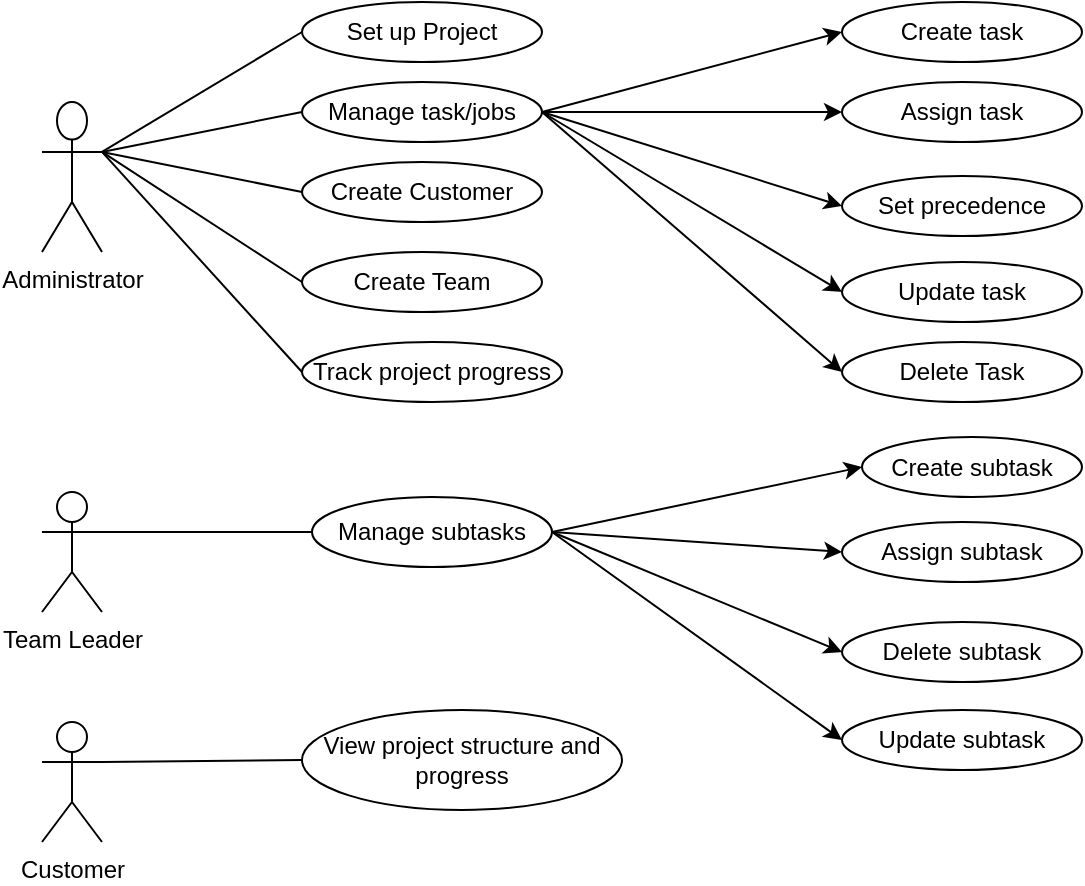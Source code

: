 <mxfile version="14.8.3" type="github">
  <diagram id="X79nRQAjbg-QzMQPorSG" name="Page-1">
    <mxGraphModel dx="808" dy="522" grid="1" gridSize="10" guides="1" tooltips="1" connect="1" arrows="1" fold="1" page="1" pageScale="1" pageWidth="850" pageHeight="1100" math="0" shadow="0">
      <root>
        <mxCell id="0" />
        <mxCell id="1" parent="0" />
        <mxCell id="H8q-ksh3ANIPmMwhaufp-1" value="Administrator" style="shape=umlActor;verticalLabelPosition=bottom;verticalAlign=top;html=1;outlineConnect=0;" vertex="1" parent="1">
          <mxGeometry x="50" y="60" width="30" height="75" as="geometry" />
        </mxCell>
        <mxCell id="H8q-ksh3ANIPmMwhaufp-2" value="" style="endArrow=none;html=1;exitX=1;exitY=0.333;exitDx=0;exitDy=0;exitPerimeter=0;entryX=0;entryY=0.5;entryDx=0;entryDy=0;" edge="1" parent="1" source="H8q-ksh3ANIPmMwhaufp-1" target="H8q-ksh3ANIPmMwhaufp-3">
          <mxGeometry width="50" height="50" relative="1" as="geometry">
            <mxPoint x="80" y="80" as="sourcePoint" />
            <mxPoint x="140" y="40" as="targetPoint" />
          </mxGeometry>
        </mxCell>
        <mxCell id="H8q-ksh3ANIPmMwhaufp-3" value="Set up Project" style="ellipse;whiteSpace=wrap;html=1;" vertex="1" parent="1">
          <mxGeometry x="180" y="10" width="120" height="30" as="geometry" />
        </mxCell>
        <mxCell id="H8q-ksh3ANIPmMwhaufp-4" value="Manage task/jobs" style="ellipse;whiteSpace=wrap;html=1;" vertex="1" parent="1">
          <mxGeometry x="180" y="50" width="120" height="30" as="geometry" />
        </mxCell>
        <mxCell id="H8q-ksh3ANIPmMwhaufp-5" value="Create Customer" style="ellipse;whiteSpace=wrap;html=1;" vertex="1" parent="1">
          <mxGeometry x="180" y="90" width="120" height="30" as="geometry" />
        </mxCell>
        <mxCell id="H8q-ksh3ANIPmMwhaufp-6" value="Create Team" style="ellipse;whiteSpace=wrap;html=1;" vertex="1" parent="1">
          <mxGeometry x="180" y="135" width="120" height="30" as="geometry" />
        </mxCell>
        <mxCell id="H8q-ksh3ANIPmMwhaufp-7" value="Track project progress" style="ellipse;whiteSpace=wrap;html=1;" vertex="1" parent="1">
          <mxGeometry x="180" y="180" width="130" height="30" as="geometry" />
        </mxCell>
        <mxCell id="H8q-ksh3ANIPmMwhaufp-8" value="" style="endArrow=none;html=1;entryX=0;entryY=0.5;entryDx=0;entryDy=0;exitX=1;exitY=0.333;exitDx=0;exitDy=0;exitPerimeter=0;" edge="1" parent="1" source="H8q-ksh3ANIPmMwhaufp-1" target="H8q-ksh3ANIPmMwhaufp-4">
          <mxGeometry width="50" height="50" relative="1" as="geometry">
            <mxPoint x="90" y="80" as="sourcePoint" />
            <mxPoint x="180" y="60" as="targetPoint" />
          </mxGeometry>
        </mxCell>
        <mxCell id="H8q-ksh3ANIPmMwhaufp-9" value="Manage subtasks" style="ellipse;whiteSpace=wrap;html=1;" vertex="1" parent="1">
          <mxGeometry x="185" y="257.5" width="120" height="35" as="geometry" />
        </mxCell>
        <mxCell id="H8q-ksh3ANIPmMwhaufp-10" value="Team Leader" style="shape=umlActor;verticalLabelPosition=bottom;verticalAlign=top;html=1;outlineConnect=0;" vertex="1" parent="1">
          <mxGeometry x="50" y="255" width="30" height="60" as="geometry" />
        </mxCell>
        <mxCell id="H8q-ksh3ANIPmMwhaufp-11" value="" style="endArrow=none;html=1;exitX=1;exitY=0.333;exitDx=0;exitDy=0;exitPerimeter=0;" edge="1" parent="1" source="H8q-ksh3ANIPmMwhaufp-10" target="H8q-ksh3ANIPmMwhaufp-9">
          <mxGeometry width="50" height="50" relative="1" as="geometry">
            <mxPoint x="110" y="290" as="sourcePoint" />
            <mxPoint x="170" y="273" as="targetPoint" />
          </mxGeometry>
        </mxCell>
        <mxCell id="H8q-ksh3ANIPmMwhaufp-12" value="Customer" style="shape=umlActor;verticalLabelPosition=bottom;verticalAlign=top;html=1;outlineConnect=0;" vertex="1" parent="1">
          <mxGeometry x="50" y="370" width="30" height="60" as="geometry" />
        </mxCell>
        <mxCell id="H8q-ksh3ANIPmMwhaufp-13" value="View project structure and progress" style="ellipse;whiteSpace=wrap;html=1;" vertex="1" parent="1">
          <mxGeometry x="180" y="364" width="160" height="50" as="geometry" />
        </mxCell>
        <mxCell id="H8q-ksh3ANIPmMwhaufp-14" value="" style="endArrow=none;html=1;exitX=1;exitY=0.333;exitDx=0;exitDy=0;exitPerimeter=0;entryX=0;entryY=0.5;entryDx=0;entryDy=0;" edge="1" parent="1" source="H8q-ksh3ANIPmMwhaufp-1" target="H8q-ksh3ANIPmMwhaufp-5">
          <mxGeometry width="50" height="50" relative="1" as="geometry">
            <mxPoint x="90" y="90" as="sourcePoint" />
            <mxPoint x="180" y="110" as="targetPoint" />
          </mxGeometry>
        </mxCell>
        <mxCell id="H8q-ksh3ANIPmMwhaufp-15" value="" style="endArrow=none;html=1;exitX=1;exitY=0.333;exitDx=0;exitDy=0;exitPerimeter=0;" edge="1" parent="1" source="H8q-ksh3ANIPmMwhaufp-1">
          <mxGeometry width="50" height="50" relative="1" as="geometry">
            <mxPoint x="130" y="200" as="sourcePoint" />
            <mxPoint x="180" y="150" as="targetPoint" />
          </mxGeometry>
        </mxCell>
        <mxCell id="H8q-ksh3ANIPmMwhaufp-16" value="" style="endArrow=none;html=1;exitX=1;exitY=0.333;exitDx=0;exitDy=0;exitPerimeter=0;entryX=0;entryY=0.5;entryDx=0;entryDy=0;" edge="1" parent="1" source="H8q-ksh3ANIPmMwhaufp-1" target="H8q-ksh3ANIPmMwhaufp-7">
          <mxGeometry width="50" height="50" relative="1" as="geometry">
            <mxPoint x="130" y="240" as="sourcePoint" />
            <mxPoint x="180" y="190" as="targetPoint" />
          </mxGeometry>
        </mxCell>
        <mxCell id="H8q-ksh3ANIPmMwhaufp-17" value="" style="endArrow=none;html=1;entryX=0;entryY=0.5;entryDx=0;entryDy=0;" edge="1" parent="1" target="H8q-ksh3ANIPmMwhaufp-13">
          <mxGeometry width="50" height="50" relative="1" as="geometry">
            <mxPoint x="80" y="390" as="sourcePoint" />
            <mxPoint x="130" y="340" as="targetPoint" />
          </mxGeometry>
        </mxCell>
        <mxCell id="H8q-ksh3ANIPmMwhaufp-18" value="" style="endArrow=classic;html=1;entryX=0;entryY=0.5;entryDx=0;entryDy=0;exitX=1;exitY=0.5;exitDx=0;exitDy=0;" edge="1" parent="1" source="H8q-ksh3ANIPmMwhaufp-4" target="H8q-ksh3ANIPmMwhaufp-19">
          <mxGeometry width="50" height="50" relative="1" as="geometry">
            <mxPoint x="300" y="60" as="sourcePoint" />
            <mxPoint x="450" y="30" as="targetPoint" />
          </mxGeometry>
        </mxCell>
        <mxCell id="H8q-ksh3ANIPmMwhaufp-19" value="Create task" style="ellipse;whiteSpace=wrap;html=1;" vertex="1" parent="1">
          <mxGeometry x="450" y="10" width="120" height="30" as="geometry" />
        </mxCell>
        <mxCell id="H8q-ksh3ANIPmMwhaufp-20" value="Assign task" style="ellipse;whiteSpace=wrap;html=1;" vertex="1" parent="1">
          <mxGeometry x="450" y="50" width="120" height="30" as="geometry" />
        </mxCell>
        <mxCell id="H8q-ksh3ANIPmMwhaufp-21" value="Set precedence" style="ellipse;whiteSpace=wrap;html=1;" vertex="1" parent="1">
          <mxGeometry x="450" y="97" width="120" height="30" as="geometry" />
        </mxCell>
        <mxCell id="H8q-ksh3ANIPmMwhaufp-22" value="Update task" style="ellipse;whiteSpace=wrap;html=1;" vertex="1" parent="1">
          <mxGeometry x="450" y="140" width="120" height="30" as="geometry" />
        </mxCell>
        <mxCell id="H8q-ksh3ANIPmMwhaufp-23" value="Delete Task" style="ellipse;whiteSpace=wrap;html=1;" vertex="1" parent="1">
          <mxGeometry x="450" y="180" width="120" height="30" as="geometry" />
        </mxCell>
        <mxCell id="H8q-ksh3ANIPmMwhaufp-24" value="" style="endArrow=classic;html=1;exitX=1;exitY=0.5;exitDx=0;exitDy=0;" edge="1" parent="1" source="H8q-ksh3ANIPmMwhaufp-4">
          <mxGeometry width="50" height="50" relative="1" as="geometry">
            <mxPoint x="400" y="110" as="sourcePoint" />
            <mxPoint x="450" y="65" as="targetPoint" />
          </mxGeometry>
        </mxCell>
        <mxCell id="H8q-ksh3ANIPmMwhaufp-25" value="" style="endArrow=classic;html=1;exitX=1;exitY=0.5;exitDx=0;exitDy=0;entryX=0;entryY=0.5;entryDx=0;entryDy=0;" edge="1" parent="1" source="H8q-ksh3ANIPmMwhaufp-4" target="H8q-ksh3ANIPmMwhaufp-21">
          <mxGeometry width="50" height="50" relative="1" as="geometry">
            <mxPoint x="400" y="165" as="sourcePoint" />
            <mxPoint x="450" y="115" as="targetPoint" />
          </mxGeometry>
        </mxCell>
        <mxCell id="H8q-ksh3ANIPmMwhaufp-26" value="" style="endArrow=classic;html=1;exitX=1;exitY=0.5;exitDx=0;exitDy=0;entryX=0;entryY=0.5;entryDx=0;entryDy=0;" edge="1" parent="1" source="H8q-ksh3ANIPmMwhaufp-4" target="H8q-ksh3ANIPmMwhaufp-22">
          <mxGeometry width="50" height="50" relative="1" as="geometry">
            <mxPoint x="390" y="200" as="sourcePoint" />
            <mxPoint x="460" y="160" as="targetPoint" />
          </mxGeometry>
        </mxCell>
        <mxCell id="H8q-ksh3ANIPmMwhaufp-27" value="" style="endArrow=classic;html=1;exitX=1;exitY=0.5;exitDx=0;exitDy=0;entryX=0;entryY=0.5;entryDx=0;entryDy=0;" edge="1" parent="1" source="H8q-ksh3ANIPmMwhaufp-4" target="H8q-ksh3ANIPmMwhaufp-23">
          <mxGeometry width="50" height="50" relative="1" as="geometry">
            <mxPoint x="400" y="250" as="sourcePoint" />
            <mxPoint x="450" y="200" as="targetPoint" />
          </mxGeometry>
        </mxCell>
        <mxCell id="H8q-ksh3ANIPmMwhaufp-28" value="Create subtask" style="ellipse;whiteSpace=wrap;html=1;" vertex="1" parent="1">
          <mxGeometry x="460" y="227.5" width="110" height="30" as="geometry" />
        </mxCell>
        <mxCell id="H8q-ksh3ANIPmMwhaufp-29" value="Assign subtask" style="ellipse;whiteSpace=wrap;html=1;" vertex="1" parent="1">
          <mxGeometry x="450" y="270" width="120" height="30" as="geometry" />
        </mxCell>
        <mxCell id="H8q-ksh3ANIPmMwhaufp-30" value="Delete subtask" style="ellipse;whiteSpace=wrap;html=1;" vertex="1" parent="1">
          <mxGeometry x="450" y="320" width="120" height="30" as="geometry" />
        </mxCell>
        <mxCell id="H8q-ksh3ANIPmMwhaufp-31" value="Update subtask" style="ellipse;whiteSpace=wrap;html=1;" vertex="1" parent="1">
          <mxGeometry x="450" y="364" width="120" height="30" as="geometry" />
        </mxCell>
        <mxCell id="H8q-ksh3ANIPmMwhaufp-32" value="" style="endArrow=classic;html=1;exitX=1;exitY=0.5;exitDx=0;exitDy=0;entryX=0;entryY=0.5;entryDx=0;entryDy=0;" edge="1" parent="1" source="H8q-ksh3ANIPmMwhaufp-9" target="H8q-ksh3ANIPmMwhaufp-28">
          <mxGeometry width="50" height="50" relative="1" as="geometry">
            <mxPoint x="400" y="350" as="sourcePoint" />
            <mxPoint x="440" y="250" as="targetPoint" />
          </mxGeometry>
        </mxCell>
        <mxCell id="H8q-ksh3ANIPmMwhaufp-33" value="" style="endArrow=classic;html=1;exitX=1;exitY=0.5;exitDx=0;exitDy=0;entryX=0;entryY=0.5;entryDx=0;entryDy=0;" edge="1" parent="1" source="H8q-ksh3ANIPmMwhaufp-9" target="H8q-ksh3ANIPmMwhaufp-29">
          <mxGeometry width="50" height="50" relative="1" as="geometry">
            <mxPoint x="300" y="270" as="sourcePoint" />
            <mxPoint x="450" y="290" as="targetPoint" />
          </mxGeometry>
        </mxCell>
        <mxCell id="H8q-ksh3ANIPmMwhaufp-34" value="" style="endArrow=classic;html=1;exitX=1;exitY=0.5;exitDx=0;exitDy=0;entryX=0;entryY=0.5;entryDx=0;entryDy=0;" edge="1" parent="1" source="H8q-ksh3ANIPmMwhaufp-9" target="H8q-ksh3ANIPmMwhaufp-30">
          <mxGeometry width="50" height="50" relative="1" as="geometry">
            <mxPoint x="400" y="440" as="sourcePoint" />
            <mxPoint x="450" y="390" as="targetPoint" />
          </mxGeometry>
        </mxCell>
        <mxCell id="H8q-ksh3ANIPmMwhaufp-35" value="" style="endArrow=classic;html=1;exitX=1;exitY=0.5;exitDx=0;exitDy=0;entryX=0;entryY=0.5;entryDx=0;entryDy=0;" edge="1" parent="1" source="H8q-ksh3ANIPmMwhaufp-9" target="H8q-ksh3ANIPmMwhaufp-31">
          <mxGeometry width="50" height="50" relative="1" as="geometry">
            <mxPoint x="400" y="490" as="sourcePoint" />
            <mxPoint x="450" y="440" as="targetPoint" />
          </mxGeometry>
        </mxCell>
      </root>
    </mxGraphModel>
  </diagram>
</mxfile>
